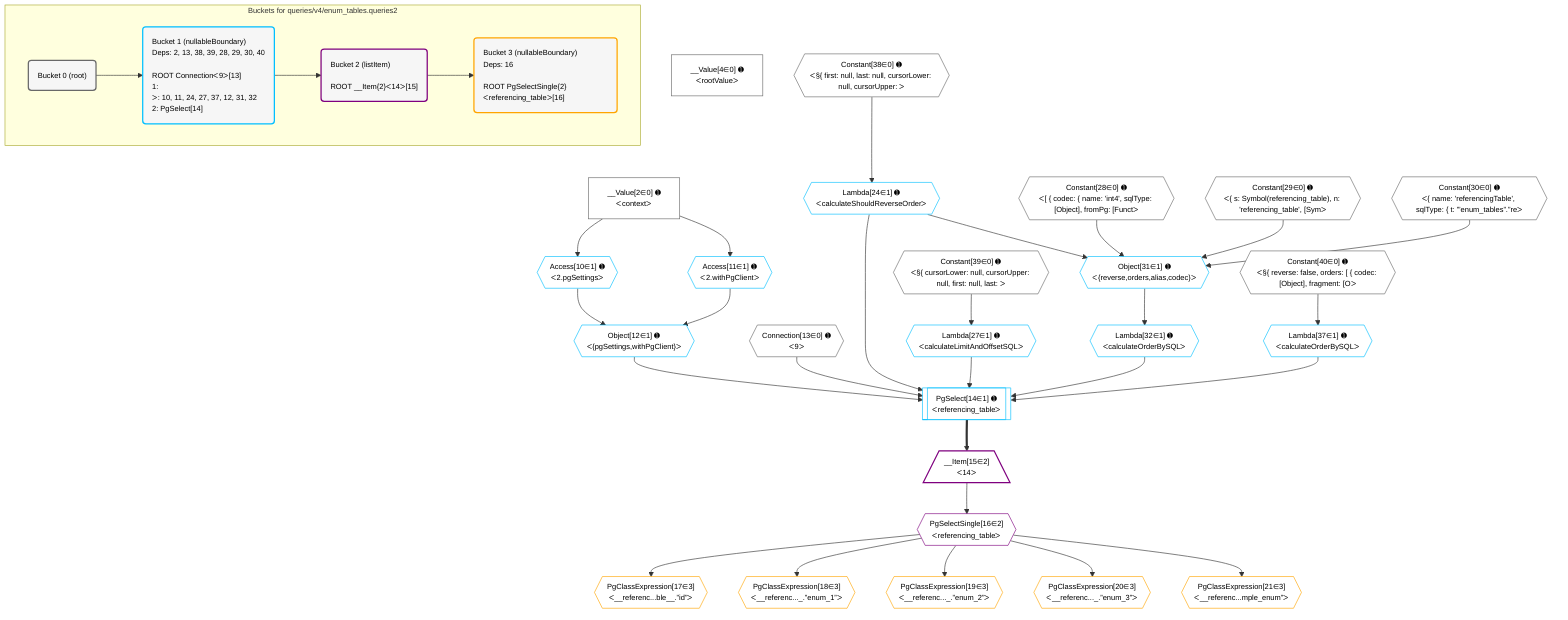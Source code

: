 %%{init: {'themeVariables': { 'fontSize': '12px'}}}%%
graph TD
    classDef path fill:#eee,stroke:#000,color:#000
    classDef plan fill:#fff,stroke-width:1px,color:#000
    classDef itemplan fill:#fff,stroke-width:2px,color:#000
    classDef unbatchedplan fill:#dff,stroke-width:1px,color:#000
    classDef sideeffectplan fill:#fcc,stroke-width:2px,color:#000
    classDef bucket fill:#f6f6f6,color:#000,stroke-width:2px,text-align:left


    %% plan dependencies
    __Value2["__Value[2∈0] ➊<br />ᐸcontextᐳ"]:::plan
    __Value4["__Value[4∈0] ➊<br />ᐸrootValueᐳ"]:::plan
    Connection13{{"Connection[13∈0] ➊<br />ᐸ9ᐳ"}}:::plan
    Constant28{{"Constant[28∈0] ➊<br />ᐸ[ { codec: { name: 'int4', sqlType: [Object], fromPg: [Functᐳ"}}:::plan
    Constant29{{"Constant[29∈0] ➊<br />ᐸ{ s: Symbol(referencing_table), n: 'referencing_table', [Symᐳ"}}:::plan
    Constant30{{"Constant[30∈0] ➊<br />ᐸ{ name: 'referencingTable', sqlType: { t: '”enum_tables”.”reᐳ"}}:::plan
    Constant38{{"Constant[38∈0] ➊<br />ᐸ§{ first: null, last: null, cursorLower: null, cursorUpper: ᐳ"}}:::plan
    Constant39{{"Constant[39∈0] ➊<br />ᐸ§{ cursorLower: null, cursorUpper: null, first: null, last: ᐳ"}}:::plan
    Constant40{{"Constant[40∈0] ➊<br />ᐸ§{ reverse: false, orders: [ { codec: [Object], fragment: [Oᐳ"}}:::plan
    PgSelect14[["PgSelect[14∈1] ➊<br />ᐸreferencing_tableᐳ"]]:::plan
    Object12{{"Object[12∈1] ➊<br />ᐸ{pgSettings,withPgClient}ᐳ"}}:::plan
    Lambda24{{"Lambda[24∈1] ➊<br />ᐸcalculateShouldReverseOrderᐳ"}}:::plan
    Lambda27{{"Lambda[27∈1] ➊<br />ᐸcalculateLimitAndOffsetSQLᐳ"}}:::plan
    Lambda32{{"Lambda[32∈1] ➊<br />ᐸcalculateOrderBySQLᐳ"}}:::plan
    Lambda37{{"Lambda[37∈1] ➊<br />ᐸcalculateOrderBySQLᐳ"}}:::plan
    Object12 & Connection13 & Lambda24 & Lambda27 & Lambda32 & Lambda37 --> PgSelect14
    Object31{{"Object[31∈1] ➊<br />ᐸ{reverse,orders,alias,codec}ᐳ"}}:::plan
    Lambda24 & Constant28 & Constant29 & Constant30 --> Object31
    Access10{{"Access[10∈1] ➊<br />ᐸ2.pgSettingsᐳ"}}:::plan
    Access11{{"Access[11∈1] ➊<br />ᐸ2.withPgClientᐳ"}}:::plan
    Access10 & Access11 --> Object12
    __Value2 --> Access10
    __Value2 --> Access11
    Constant38 --> Lambda24
    Constant39 --> Lambda27
    Object31 --> Lambda32
    Constant40 --> Lambda37
    __Item15[/"__Item[15∈2]<br />ᐸ14ᐳ"\]:::itemplan
    PgSelect14 ==> __Item15
    PgSelectSingle16{{"PgSelectSingle[16∈2]<br />ᐸreferencing_tableᐳ"}}:::plan
    __Item15 --> PgSelectSingle16
    PgClassExpression17{{"PgClassExpression[17∈3]<br />ᐸ__referenc...ble__.”id”ᐳ"}}:::plan
    PgSelectSingle16 --> PgClassExpression17
    PgClassExpression18{{"PgClassExpression[18∈3]<br />ᐸ__referenc..._.”enum_1”ᐳ"}}:::plan
    PgSelectSingle16 --> PgClassExpression18
    PgClassExpression19{{"PgClassExpression[19∈3]<br />ᐸ__referenc..._.”enum_2”ᐳ"}}:::plan
    PgSelectSingle16 --> PgClassExpression19
    PgClassExpression20{{"PgClassExpression[20∈3]<br />ᐸ__referenc..._.”enum_3”ᐳ"}}:::plan
    PgSelectSingle16 --> PgClassExpression20
    PgClassExpression21{{"PgClassExpression[21∈3]<br />ᐸ__referenc...mple_enum”ᐳ"}}:::plan
    PgSelectSingle16 --> PgClassExpression21

    %% define steps

    subgraph "Buckets for queries/v4/enum_tables.queries2"
    Bucket0("Bucket 0 (root)"):::bucket
    classDef bucket0 stroke:#696969
    class Bucket0,__Value2,__Value4,Connection13,Constant28,Constant29,Constant30,Constant38,Constant39,Constant40 bucket0
    Bucket1("Bucket 1 (nullableBoundary)<br />Deps: 2, 13, 38, 39, 28, 29, 30, 40<br /><br />ROOT Connectionᐸ9ᐳ[13]<br />1: <br />ᐳ: 10, 11, 24, 27, 37, 12, 31, 32<br />2: PgSelect[14]"):::bucket
    classDef bucket1 stroke:#00bfff
    class Bucket1,Access10,Access11,Object12,PgSelect14,Lambda24,Lambda27,Object31,Lambda32,Lambda37 bucket1
    Bucket2("Bucket 2 (listItem)<br /><br />ROOT __Item{2}ᐸ14ᐳ[15]"):::bucket
    classDef bucket2 stroke:#7f007f
    class Bucket2,__Item15,PgSelectSingle16 bucket2
    Bucket3("Bucket 3 (nullableBoundary)<br />Deps: 16<br /><br />ROOT PgSelectSingle{2}ᐸreferencing_tableᐳ[16]"):::bucket
    classDef bucket3 stroke:#ffa500
    class Bucket3,PgClassExpression17,PgClassExpression18,PgClassExpression19,PgClassExpression20,PgClassExpression21 bucket3
    Bucket0 --> Bucket1
    Bucket1 --> Bucket2
    Bucket2 --> Bucket3
    end